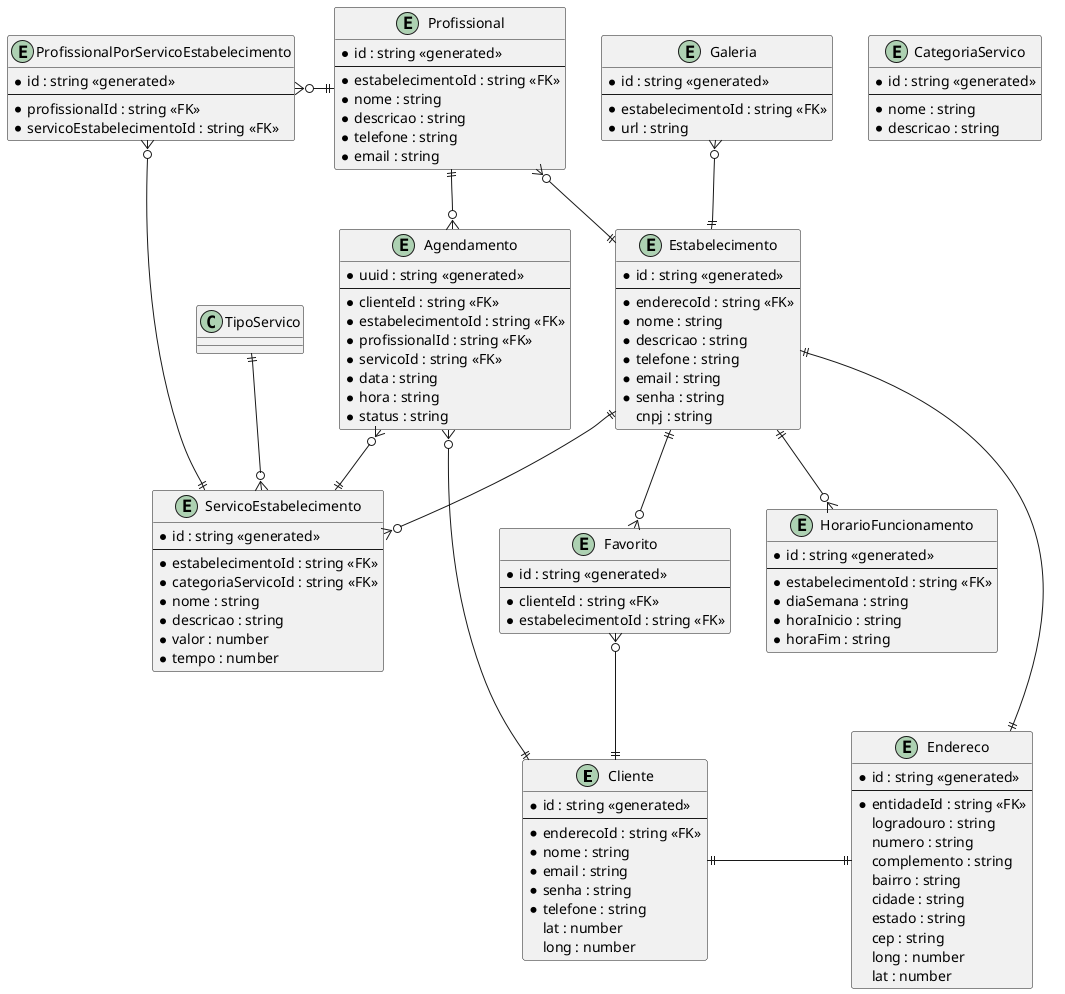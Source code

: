 @startuml BeatyOn


entity Cliente {
    *id : string <<generated>>
    --
    *enderecoId : string <<FK>>
    *nome : string
    *email : string
    *senha : string
    *telefone : string
    lat : number
    long : number
}

entity Endereco {
    *id : string <<generated>>
    --
    *entidadeId : string <<FK>>
    logradouro : string
    numero : string
    complemento : string
    bairro : string
    cidade : string
    estado : string
    cep : string
    long : number
    lat : number
}

entity Estabelecimento {
    *id : string <<generated>>
    --
    *enderecoId : string <<FK>>
    *nome : string
    *descricao : string
    *telefone : string
    *email : string
    *senha : string
    cnpj : string
}

entity CategoriaServico{
    *id : string <<generated>>
    --
    *nome : string
    *descricao : string
}

entity ServicoEstabelecimento{
    *id : string <<generated>>
    --
    *estabelecimentoId : string <<FK>>
    *categoriaServicoId : string <<FK>>
    *nome : string
    *descricao : string
    *valor : number
    *tempo : number
}

entity Agendamento{
    *uuid : string <<generated>>
    --
    *clienteId : string <<FK>>
    *estabelecimentoId : string <<FK>>
    *profissionalId : string <<FK>>
    *servicoId : string <<FK>>
    *data : string
    *hora : string
    *status : string
}

entity HorarioFuncionamento{
    *id : string <<generated>>
    --
    *estabelecimentoId : string <<FK>>
    *diaSemana : string
    *horaInicio : string
    *horaFim : string
}

entity Profissional{
    *id : string <<generated>>
    --
    *estabelecimentoId : string <<FK>>
    *nome : string
    *descricao : string
    *telefone : string
    *email : string
}

entity ProfissionalPorServicoEstabelecimento{
    *id : string <<generated>>
    --
    *profissionalId : string <<FK>>
    *servicoEstabelecimentoId : string <<FK>>
}

entity Favorito{
    *id : string <<generated>>
    --
    *clienteId : string <<FK>>
    *estabelecimentoId : string <<FK>>
}

entity Galeria {
    *id : string <<generated>>
    --
    *estabelecimentoId : string <<FK>>
    *url : string
}

Cliente ||-up-o{ Favorito
Estabelecimento ||-down-o{ Favorito
Estabelecimento ||-up-o{ Galeria
Agendamento }o-up-|| Profissional
Agendamento }o--|| ServicoEstabelecimento
Agendamento }o--|| Cliente
Estabelecimento ||-down-|| Endereco
Estabelecimento ||-up-o{ Profissional
Estabelecimento ||--o{ ServicoEstabelecimento

Cliente ||-right-|| Endereco
TipoServico ||--o{ ServicoEstabelecimento
Estabelecimento ||--o{ HorarioFuncionamento
Profissional ||-left-o{ ProfissionalPorServicoEstabelecimento
ServicoEstabelecimento ||--o{ ProfissionalPorServicoEstabelecimento


@enduml
